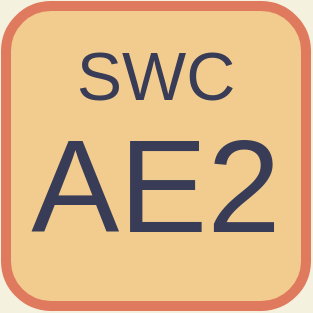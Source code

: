 <mxfile version="20.6.2" type="github">
  <diagram id="KUYNhQP6ns5_chog6xBH" name="第 1 页">
    <mxGraphModel dx="1778" dy="956" grid="1" gridSize="10" guides="1" tooltips="1" connect="1" arrows="1" fold="1" page="1" pageScale="1" pageWidth="827" pageHeight="1169" background="#F4F1DE" math="0" shadow="0">
      <root>
        <mxCell id="0" />
        <mxCell id="1" parent="0" />
        <mxCell id="7F3qD5umFavH5z8T37FG-1" value="" style="whiteSpace=wrap;html=1;aspect=fixed;strokeWidth=5;rounded=1;fillColor=#F2CC8F;strokeColor=#E07A5F;fontColor=#393C56;" vertex="1" parent="1">
          <mxGeometry x="220" y="220" width="150" height="150" as="geometry" />
        </mxCell>
        <mxCell id="7F3qD5umFavH5z8T37FG-2" value="SWC" style="text;html=1;strokeColor=none;fillColor=none;align=center;verticalAlign=middle;whiteSpace=wrap;rounded=0;sketch=0;fontSize=34;shadow=0;glass=0;fontColor=#393C56;" vertex="1" parent="1">
          <mxGeometry x="220" y="230" width="150" height="50" as="geometry" />
        </mxCell>
        <mxCell id="7F3qD5umFavH5z8T37FG-3" value="AE2" style="text;strokeColor=none;fillColor=none;align=center;verticalAlign=middle;whiteSpace=wrap;rounded=0;sketch=0;fontSize=66;html=1;spacing=2;spacingRight=0;spacingTop=0;fontColor=#393C56;" vertex="1" parent="1">
          <mxGeometry x="220" y="280" width="150" height="60" as="geometry" />
        </mxCell>
      </root>
    </mxGraphModel>
  </diagram>
</mxfile>
